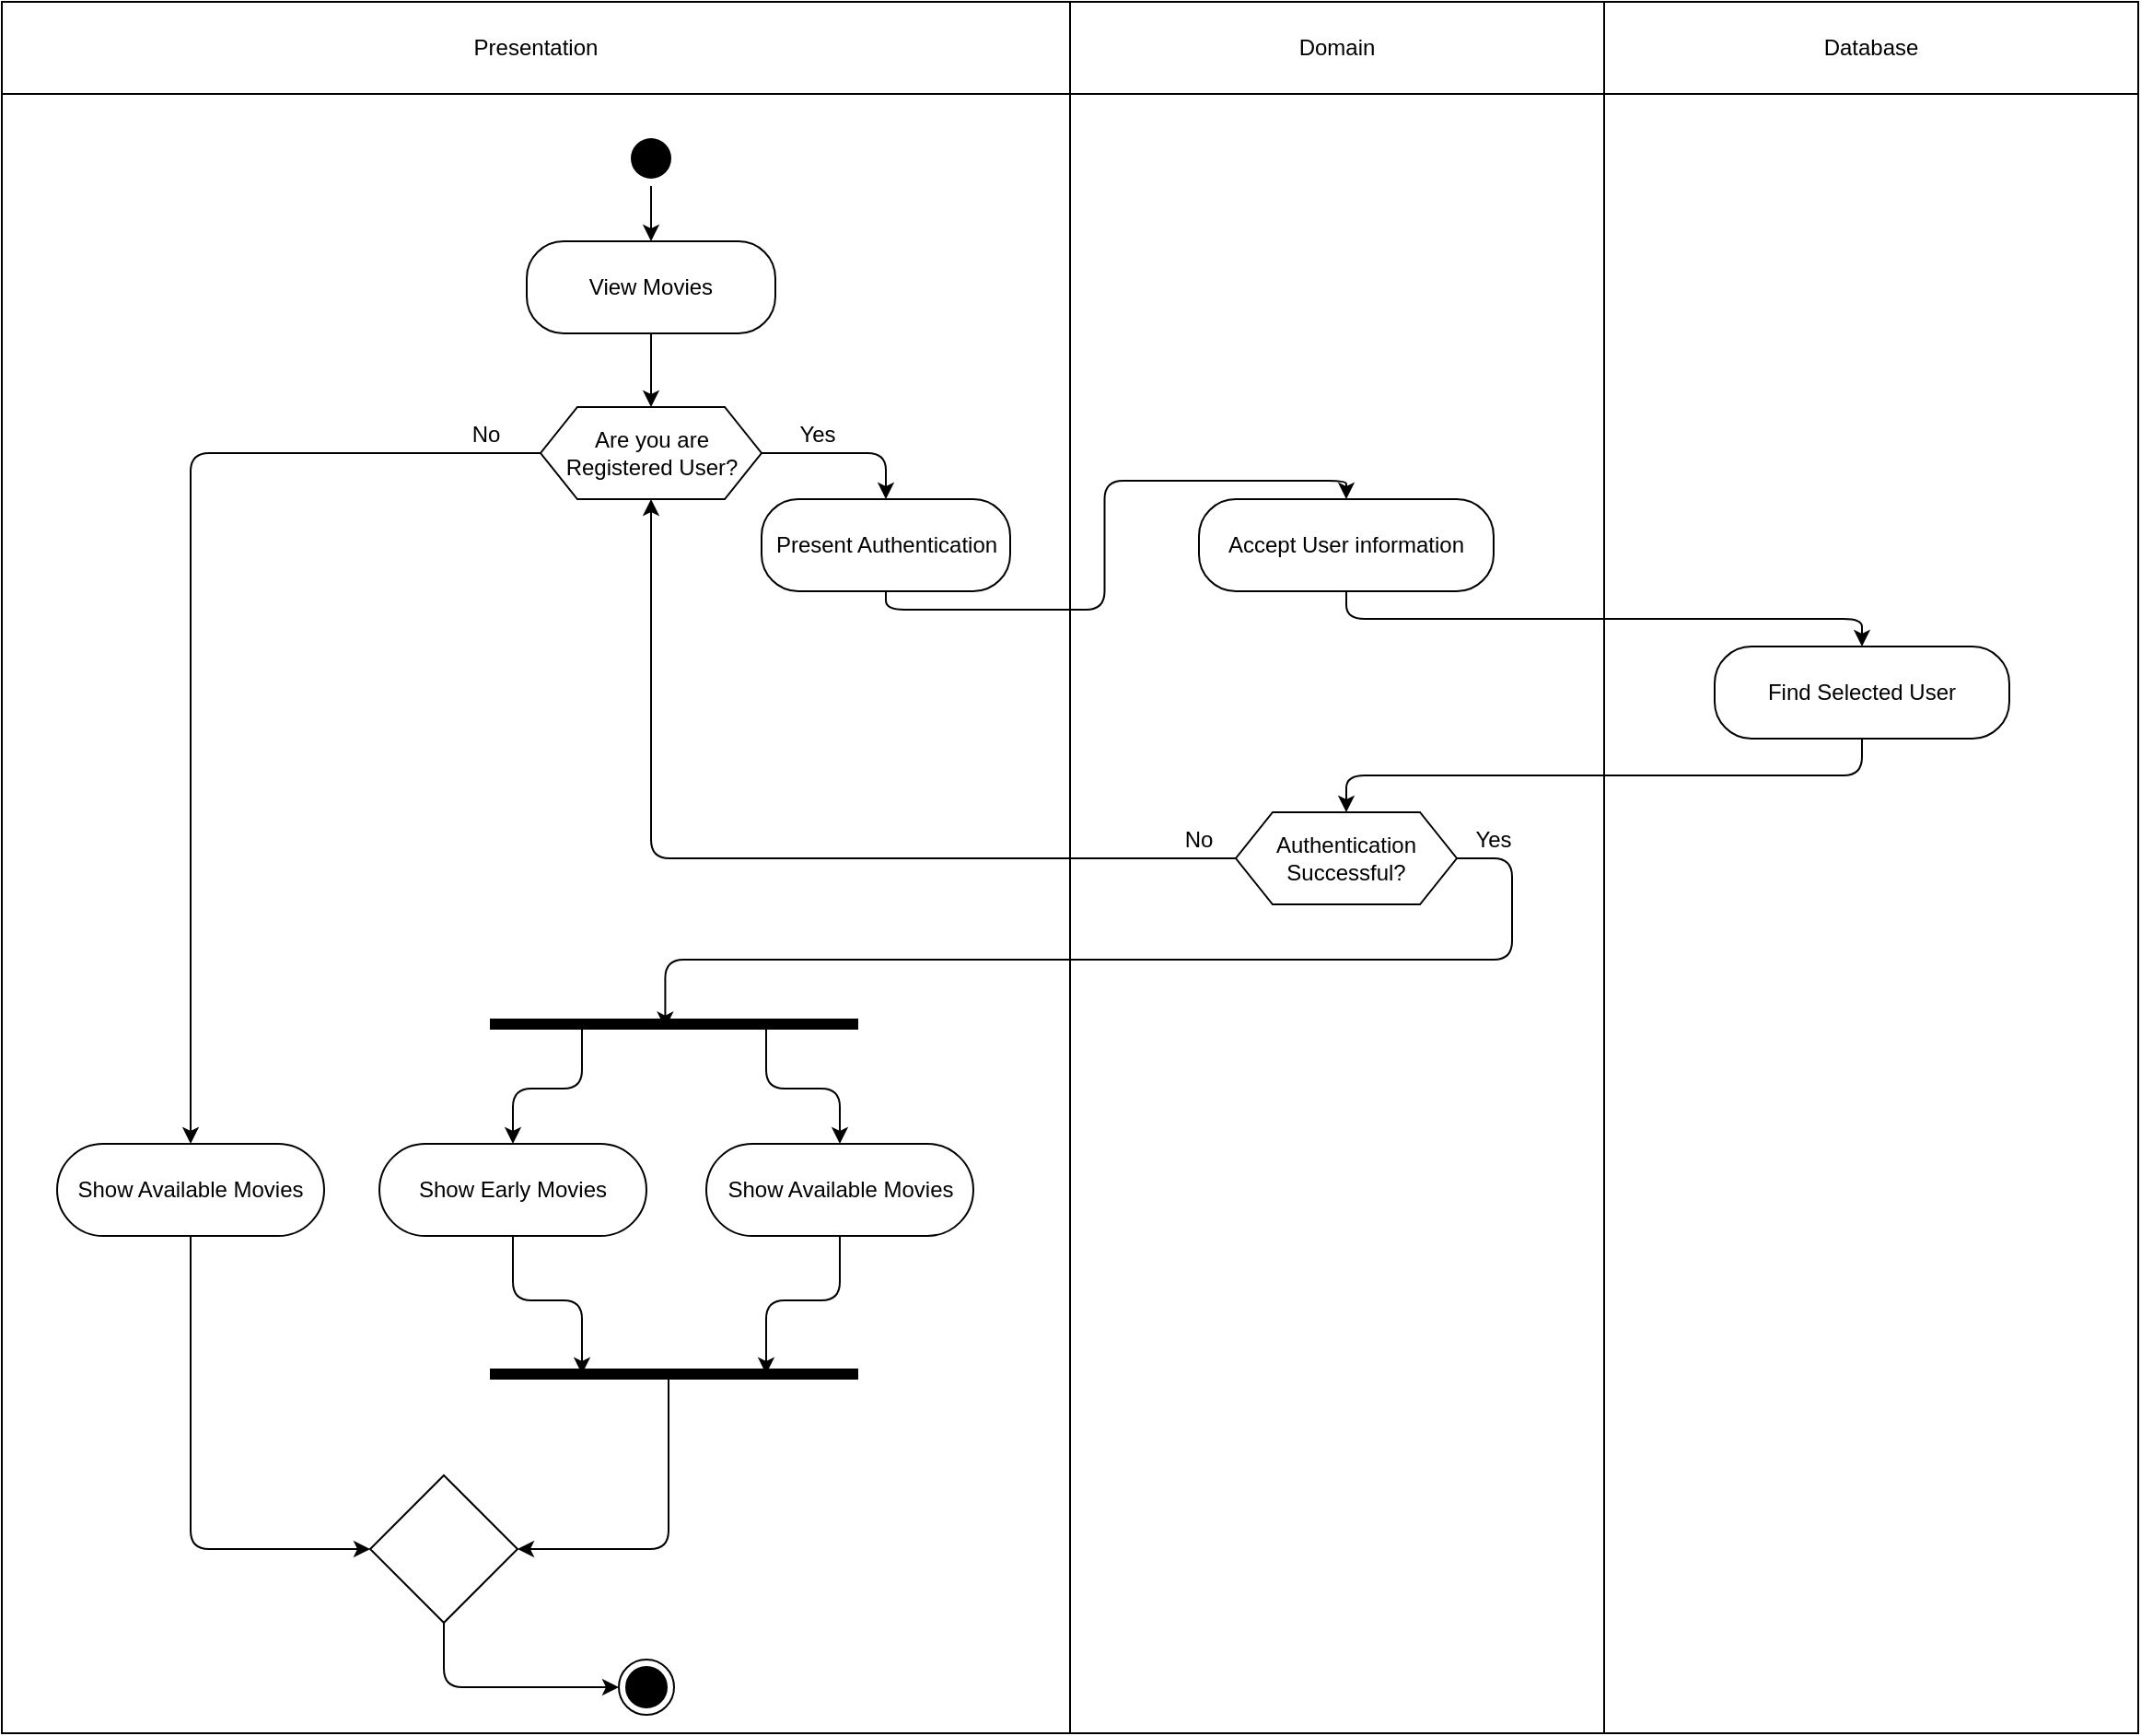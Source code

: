 <mxfile>
    <diagram id="k4avPPjPHm_chSLGP6E6" name="Page-1">
        <mxGraphModel dx="912" dy="1251" grid="1" gridSize="10" guides="1" tooltips="1" connect="1" arrows="1" fold="1" page="1" pageScale="1" pageWidth="3200" pageHeight="2500" background="#ffffff" math="0" shadow="0">
            <root>
                <mxCell id="0"/>
                <mxCell id="1" parent="0"/>
                <mxCell id="52" value="" style="rounded=0;whiteSpace=wrap;html=1;strokeColor=#000000;fontColor=#000000;fillColor=none;" vertex="1" parent="1">
                    <mxGeometry x="20" y="130" width="580" height="890" as="geometry"/>
                </mxCell>
                <mxCell id="53" value="" style="rounded=0;whiteSpace=wrap;html=1;strokeColor=#000000;fontColor=#000000;fillColor=none;" vertex="1" parent="1">
                    <mxGeometry x="600" y="130" width="290" height="890" as="geometry"/>
                </mxCell>
                <mxCell id="55" value="" style="rounded=0;whiteSpace=wrap;html=1;strokeColor=#000000;fontColor=#000000;fillColor=none;" vertex="1" parent="1">
                    <mxGeometry x="890" y="130" width="290" height="890" as="geometry"/>
                </mxCell>
                <mxCell id="56" value="Presentation" style="rounded=0;whiteSpace=wrap;html=1;strokeColor=#000000;fontColor=#000000;fillColor=none;" vertex="1" parent="1">
                    <mxGeometry x="20" y="80" width="580" height="50" as="geometry"/>
                </mxCell>
                <mxCell id="59" value="Domain" style="rounded=0;whiteSpace=wrap;html=1;strokeColor=#000000;fontColor=#000000;fillColor=none;" vertex="1" parent="1">
                    <mxGeometry x="600" y="80" width="290" height="50" as="geometry"/>
                </mxCell>
                <mxCell id="61" value="Database" style="rounded=0;whiteSpace=wrap;html=1;strokeColor=#000000;fontColor=#000000;fillColor=none;" vertex="1" parent="1">
                    <mxGeometry x="890" y="80" width="290" height="50" as="geometry"/>
                </mxCell>
                <mxCell id="3" value="" style="edgeStyle=orthogonalEdgeStyle;html=1;verticalAlign=bottom;endArrow=classic;strokeColor=#000000;entryX=0.5;entryY=0;entryDx=0;entryDy=0;startArrow=none;endFill=1;" edge="1" source="2" parent="1" target="16">
                    <mxGeometry relative="1" as="geometry">
                        <mxPoint x="220" y="80" as="targetPoint"/>
                        <mxPoint x="373" y="-10" as="sourcePoint"/>
                    </mxGeometry>
                </mxCell>
                <mxCell id="4" value="" style="ellipse;html=1;shape=endState;fillColor=#000000;strokeColor=#000000;" vertex="1" parent="1">
                    <mxGeometry x="355" y="980" width="30" height="30" as="geometry"/>
                </mxCell>
                <mxCell id="38" style="edgeStyle=orthogonalEdgeStyle;html=1;exitX=0.25;exitY=0.5;exitDx=0;exitDy=0;exitPerimeter=0;entryX=0.5;entryY=0;entryDx=0;entryDy=0;strokeColor=#000000;fontColor=#000000;endArrow=classic;endFill=1;" edge="1" parent="1" source="11" target="35">
                    <mxGeometry relative="1" as="geometry"/>
                </mxCell>
                <mxCell id="75" style="edgeStyle=orthogonalEdgeStyle;html=1;exitX=0.75;exitY=0.5;exitDx=0;exitDy=0;exitPerimeter=0;entryX=0.5;entryY=0;entryDx=0;entryDy=0;strokeColor=#000000;fontColor=#000000;endArrow=classic;endFill=1;" edge="1" parent="1" source="11" target="43">
                    <mxGeometry relative="1" as="geometry"/>
                </mxCell>
                <mxCell id="11" value="" style="shape=line;html=1;strokeWidth=6;strokeColor=#000000;" vertex="1" parent="1">
                    <mxGeometry x="285" y="630" width="200" height="10" as="geometry"/>
                </mxCell>
                <mxCell id="49" style="edgeStyle=orthogonalEdgeStyle;html=1;exitX=0.485;exitY=0.6;exitDx=0;exitDy=0;exitPerimeter=0;entryX=1;entryY=0.5;entryDx=0;entryDy=0;strokeColor=#000000;fontColor=#000000;endArrow=classic;endFill=1;" edge="1" parent="1" source="13" target="47">
                    <mxGeometry relative="1" as="geometry">
                        <Array as="points">
                            <mxPoint x="382" y="920"/>
                        </Array>
                    </mxGeometry>
                </mxCell>
                <mxCell id="13" value="" style="shape=line;html=1;strokeWidth=6;strokeColor=#000000;" vertex="1" parent="1">
                    <mxGeometry x="285" y="820" width="200" height="10" as="geometry"/>
                </mxCell>
                <mxCell id="30" style="edgeStyle=none;html=1;exitX=0.5;exitY=1;exitDx=0;exitDy=0;entryX=0.5;entryY=0;entryDx=0;entryDy=0;strokeColor=#000000;fontColor=#000000;" edge="1" parent="1" source="16" target="45">
                    <mxGeometry relative="1" as="geometry">
                        <mxPoint x="372.5" y="330" as="targetPoint"/>
                    </mxGeometry>
                </mxCell>
                <mxCell id="16" value="View Movies" style="rounded=1;whiteSpace=wrap;html=1;arcSize=40;fontColor=#000000;fillColor=none;strokeColor=#000000;" vertex="1" parent="1">
                    <mxGeometry x="305" y="210" width="135" height="50" as="geometry"/>
                </mxCell>
                <mxCell id="2" value="" style="ellipse;html=1;shape=startState;fillColor=#000000;strokeColor=none;" vertex="1" parent="1">
                    <mxGeometry x="357.5" y="150" width="30" height="30" as="geometry"/>
                </mxCell>
                <mxCell id="74" style="edgeStyle=orthogonalEdgeStyle;html=1;exitX=0.5;exitY=1;exitDx=0;exitDy=0;entryX=0;entryY=0.5;entryDx=0;entryDy=0;strokeColor=#000000;fontColor=#000000;endArrow=classic;endFill=1;" edge="1" parent="1" source="29" target="47">
                    <mxGeometry relative="1" as="geometry"/>
                </mxCell>
                <mxCell id="29" value="Show Available Movies" style="rounded=1;whiteSpace=wrap;html=1;arcSize=50;fontColor=#000000;fillColor=none;strokeColor=#000000;" vertex="1" parent="1">
                    <mxGeometry x="50" y="700" width="145" height="50" as="geometry"/>
                </mxCell>
                <mxCell id="40" style="edgeStyle=orthogonalEdgeStyle;html=1;exitX=0.5;exitY=1;exitDx=0;exitDy=0;entryX=0.25;entryY=0.5;entryDx=0;entryDy=0;entryPerimeter=0;strokeColor=#000000;fontColor=#000000;endArrow=classic;endFill=1;" edge="1" parent="1" source="35" target="13">
                    <mxGeometry relative="1" as="geometry"/>
                </mxCell>
                <mxCell id="35" value="Show Early Movies" style="rounded=1;whiteSpace=wrap;html=1;arcSize=50;fontColor=#000000;fillColor=none;strokeColor=#000000;" vertex="1" parent="1">
                    <mxGeometry x="225" y="700" width="145" height="50" as="geometry"/>
                </mxCell>
                <mxCell id="41" value="No" style="text;html=1;strokeColor=none;fillColor=none;align=center;verticalAlign=middle;whiteSpace=wrap;rounded=0;fontColor=#000000;" vertex="1" parent="1">
                    <mxGeometry x="252.5" y="300" width="60" height="30" as="geometry"/>
                </mxCell>
                <mxCell id="42" value="Yes" style="text;html=1;strokeColor=none;fillColor=none;align=center;verticalAlign=middle;whiteSpace=wrap;rounded=0;fontColor=#000000;" vertex="1" parent="1">
                    <mxGeometry x="432.5" y="300" width="60" height="30" as="geometry"/>
                </mxCell>
                <mxCell id="44" style="edgeStyle=orthogonalEdgeStyle;html=1;exitX=0.5;exitY=1;exitDx=0;exitDy=0;entryX=0.75;entryY=0.5;entryDx=0;entryDy=0;entryPerimeter=0;strokeColor=#000000;fontColor=#000000;endArrow=classic;endFill=1;" edge="1" parent="1" source="43" target="13">
                    <mxGeometry relative="1" as="geometry"/>
                </mxCell>
                <mxCell id="43" value="Show Available Movies" style="rounded=1;whiteSpace=wrap;html=1;arcSize=50;fontColor=#000000;fillColor=none;strokeColor=#000000;" vertex="1" parent="1">
                    <mxGeometry x="402.5" y="700" width="145" height="50" as="geometry"/>
                </mxCell>
                <mxCell id="72" style="edgeStyle=orthogonalEdgeStyle;html=1;exitX=1;exitY=0.5;exitDx=0;exitDy=0;strokeColor=#000000;fontColor=#000000;endArrow=classic;endFill=1;" edge="1" parent="1" source="45" target="62">
                    <mxGeometry relative="1" as="geometry"/>
                </mxCell>
                <mxCell id="73" style="edgeStyle=orthogonalEdgeStyle;html=1;exitX=0;exitY=0.5;exitDx=0;exitDy=0;strokeColor=#000000;fontColor=#000000;endArrow=classic;endFill=1;entryX=0.5;entryY=0;entryDx=0;entryDy=0;" edge="1" parent="1" source="45" target="29">
                    <mxGeometry relative="1" as="geometry">
                        <mxPoint x="-45" y="640.0" as="targetPoint"/>
                    </mxGeometry>
                </mxCell>
                <mxCell id="45" value="Are you are Registered User?" style="shape=hexagon;perimeter=hexagonPerimeter2;whiteSpace=wrap;html=1;fixedSize=1;strokeColor=#000000;fontColor=#000000;fillColor=none;" vertex="1" parent="1">
                    <mxGeometry x="312.5" y="300" width="120" height="50" as="geometry"/>
                </mxCell>
                <mxCell id="84" style="edgeStyle=orthogonalEdgeStyle;html=1;exitX=0.5;exitY=1;exitDx=0;exitDy=0;entryX=0;entryY=0.5;entryDx=0;entryDy=0;strokeColor=#000000;fontColor=#000000;endArrow=classic;endFill=1;" edge="1" parent="1" source="47" target="4">
                    <mxGeometry relative="1" as="geometry"/>
                </mxCell>
                <mxCell id="47" value="" style="rhombus;whiteSpace=wrap;html=1;strokeColor=#000000;fontColor=#000000;fillColor=none;" vertex="1" parent="1">
                    <mxGeometry x="220" y="880" width="80" height="80" as="geometry"/>
                </mxCell>
                <mxCell id="67" style="edgeStyle=orthogonalEdgeStyle;html=1;exitX=0.5;exitY=1;exitDx=0;exitDy=0;entryX=0.5;entryY=0;entryDx=0;entryDy=0;strokeColor=#000000;fontColor=#000000;endArrow=classic;endFill=1;" edge="1" parent="1" source="62" target="65">
                    <mxGeometry relative="1" as="geometry"/>
                </mxCell>
                <mxCell id="62" value="Present Authentication" style="rounded=1;whiteSpace=wrap;html=1;arcSize=40;fontColor=#000000;fillColor=none;strokeColor=#000000;" vertex="1" parent="1">
                    <mxGeometry x="432.5" y="350" width="135" height="50" as="geometry"/>
                </mxCell>
                <mxCell id="69" style="edgeStyle=orthogonalEdgeStyle;html=1;exitX=0.5;exitY=1;exitDx=0;exitDy=0;entryX=0.5;entryY=0;entryDx=0;entryDy=0;strokeColor=#000000;fontColor=#000000;endArrow=classic;endFill=1;" edge="1" parent="1" source="65" target="68">
                    <mxGeometry relative="1" as="geometry"/>
                </mxCell>
                <mxCell id="65" value="Accept User information" style="rounded=1;whiteSpace=wrap;html=1;arcSize=40;fontColor=#000000;fillColor=none;strokeColor=#000000;" vertex="1" parent="1">
                    <mxGeometry x="670" y="350" width="160" height="50" as="geometry"/>
                </mxCell>
                <mxCell id="70" style="edgeStyle=orthogonalEdgeStyle;html=1;exitX=0.5;exitY=1;exitDx=0;exitDy=0;entryX=0.5;entryY=0;entryDx=0;entryDy=0;strokeColor=#000000;fontColor=#000000;endArrow=classic;endFill=1;" edge="1" parent="1" source="68" target="71">
                    <mxGeometry relative="1" as="geometry">
                        <mxPoint x="750.0" y="670.0" as="targetPoint"/>
                    </mxGeometry>
                </mxCell>
                <mxCell id="68" value="Find Selected User" style="rounded=1;whiteSpace=wrap;html=1;arcSize=40;fontColor=#000000;fillColor=none;strokeColor=#000000;" vertex="1" parent="1">
                    <mxGeometry x="950" y="430" width="160" height="50" as="geometry"/>
                </mxCell>
                <mxCell id="76" style="edgeStyle=orthogonalEdgeStyle;html=1;exitX=1;exitY=0.5;exitDx=0;exitDy=0;strokeColor=#000000;fontColor=#000000;endArrow=classic;endFill=1;entryX=0.476;entryY=0.726;entryDx=0;entryDy=0;entryPerimeter=0;" edge="1" parent="1" source="71" target="11">
                    <mxGeometry relative="1" as="geometry">
                        <Array as="points">
                            <mxPoint x="840" y="545"/>
                            <mxPoint x="840" y="600"/>
                            <mxPoint x="380" y="600"/>
                        </Array>
                    </mxGeometry>
                </mxCell>
                <mxCell id="81" style="edgeStyle=orthogonalEdgeStyle;html=1;exitX=0;exitY=0.5;exitDx=0;exitDy=0;entryX=0.5;entryY=1;entryDx=0;entryDy=0;strokeColor=#000000;fontColor=#000000;endArrow=classic;endFill=1;" edge="1" parent="1" source="71" target="45">
                    <mxGeometry relative="1" as="geometry"/>
                </mxCell>
                <mxCell id="71" value="Authentication Successful?" style="shape=hexagon;perimeter=hexagonPerimeter2;whiteSpace=wrap;html=1;fixedSize=1;strokeColor=#000000;fontColor=#000000;fillColor=none;" vertex="1" parent="1">
                    <mxGeometry x="690" y="520" width="120" height="50" as="geometry"/>
                </mxCell>
                <mxCell id="82" value="Yes" style="text;html=1;strokeColor=none;fillColor=none;align=center;verticalAlign=middle;whiteSpace=wrap;rounded=0;fontColor=#000000;" vertex="1" parent="1">
                    <mxGeometry x="800" y="520" width="60" height="30" as="geometry"/>
                </mxCell>
                <mxCell id="83" value="No" style="text;html=1;strokeColor=none;fillColor=none;align=center;verticalAlign=middle;whiteSpace=wrap;rounded=0;fontColor=#000000;" vertex="1" parent="1">
                    <mxGeometry x="640" y="520" width="60" height="30" as="geometry"/>
                </mxCell>
            </root>
        </mxGraphModel>
    </diagram>
</mxfile>